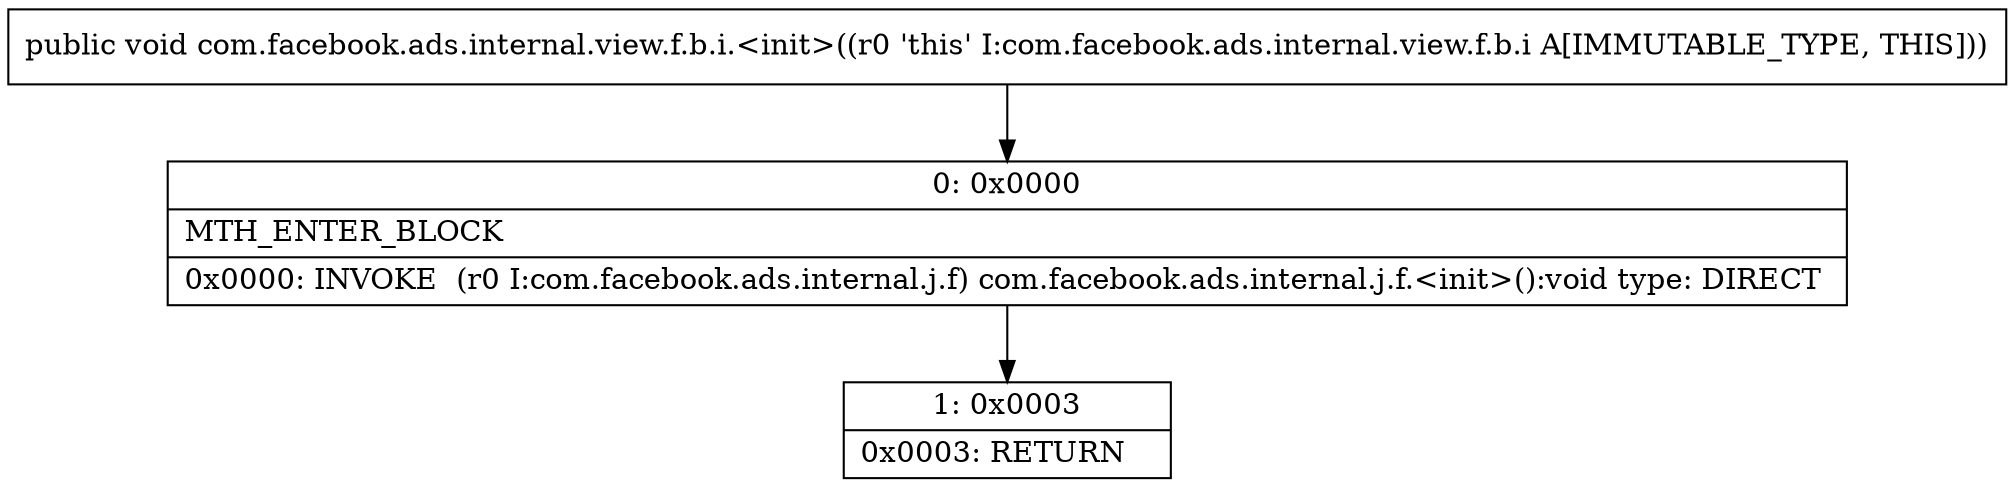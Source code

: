 digraph "CFG forcom.facebook.ads.internal.view.f.b.i.\<init\>()V" {
Node_0 [shape=record,label="{0\:\ 0x0000|MTH_ENTER_BLOCK\l|0x0000: INVOKE  (r0 I:com.facebook.ads.internal.j.f) com.facebook.ads.internal.j.f.\<init\>():void type: DIRECT \l}"];
Node_1 [shape=record,label="{1\:\ 0x0003|0x0003: RETURN   \l}"];
MethodNode[shape=record,label="{public void com.facebook.ads.internal.view.f.b.i.\<init\>((r0 'this' I:com.facebook.ads.internal.view.f.b.i A[IMMUTABLE_TYPE, THIS])) }"];
MethodNode -> Node_0;
Node_0 -> Node_1;
}

